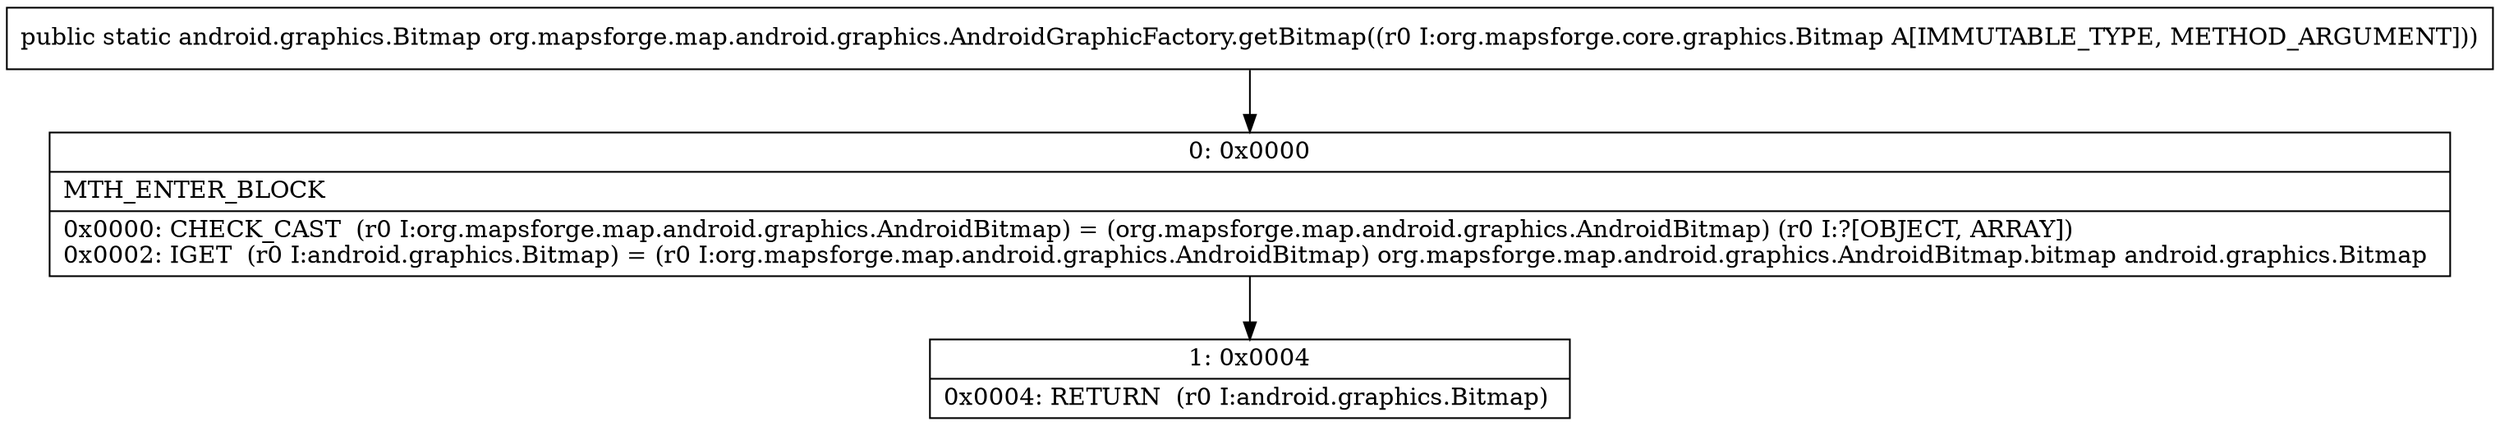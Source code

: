 digraph "CFG fororg.mapsforge.map.android.graphics.AndroidGraphicFactory.getBitmap(Lorg\/mapsforge\/core\/graphics\/Bitmap;)Landroid\/graphics\/Bitmap;" {
Node_0 [shape=record,label="{0\:\ 0x0000|MTH_ENTER_BLOCK\l|0x0000: CHECK_CAST  (r0 I:org.mapsforge.map.android.graphics.AndroidBitmap) = (org.mapsforge.map.android.graphics.AndroidBitmap) (r0 I:?[OBJECT, ARRAY]) \l0x0002: IGET  (r0 I:android.graphics.Bitmap) = (r0 I:org.mapsforge.map.android.graphics.AndroidBitmap) org.mapsforge.map.android.graphics.AndroidBitmap.bitmap android.graphics.Bitmap \l}"];
Node_1 [shape=record,label="{1\:\ 0x0004|0x0004: RETURN  (r0 I:android.graphics.Bitmap) \l}"];
MethodNode[shape=record,label="{public static android.graphics.Bitmap org.mapsforge.map.android.graphics.AndroidGraphicFactory.getBitmap((r0 I:org.mapsforge.core.graphics.Bitmap A[IMMUTABLE_TYPE, METHOD_ARGUMENT])) }"];
MethodNode -> Node_0;
Node_0 -> Node_1;
}

